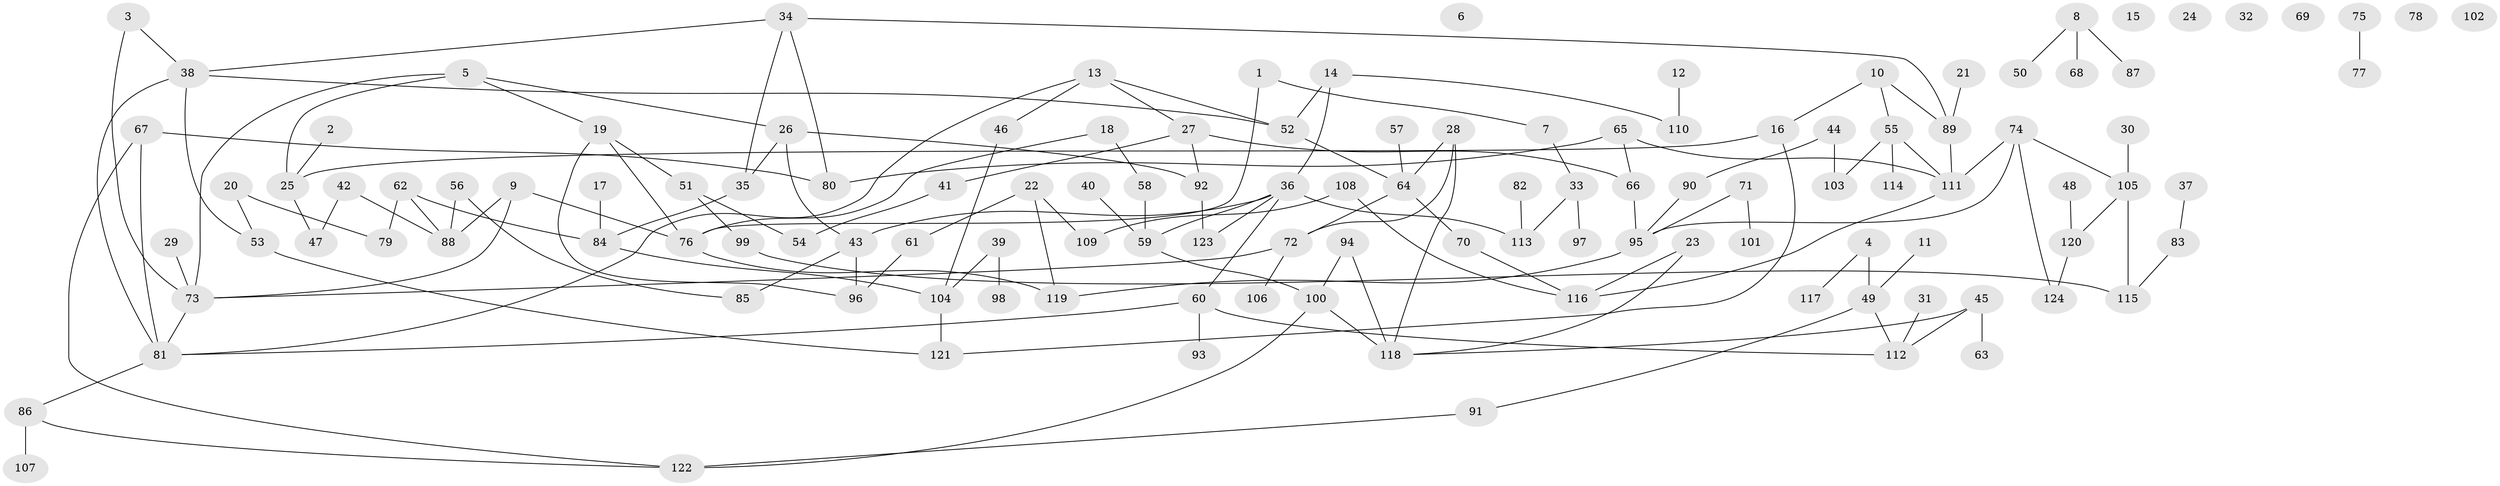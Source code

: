 // coarse degree distribution, {2: 0.208955223880597, 3: 0.3880597014925373, 4: 0.14925373134328357, 11: 0.014925373134328358, 10: 0.014925373134328358, 1: 0.13432835820895522, 6: 0.029850746268656716, 5: 0.05970149253731343}
// Generated by graph-tools (version 1.1) at 2025/48/03/04/25 22:48:30]
// undirected, 124 vertices, 155 edges
graph export_dot {
  node [color=gray90,style=filled];
  1;
  2;
  3;
  4;
  5;
  6;
  7;
  8;
  9;
  10;
  11;
  12;
  13;
  14;
  15;
  16;
  17;
  18;
  19;
  20;
  21;
  22;
  23;
  24;
  25;
  26;
  27;
  28;
  29;
  30;
  31;
  32;
  33;
  34;
  35;
  36;
  37;
  38;
  39;
  40;
  41;
  42;
  43;
  44;
  45;
  46;
  47;
  48;
  49;
  50;
  51;
  52;
  53;
  54;
  55;
  56;
  57;
  58;
  59;
  60;
  61;
  62;
  63;
  64;
  65;
  66;
  67;
  68;
  69;
  70;
  71;
  72;
  73;
  74;
  75;
  76;
  77;
  78;
  79;
  80;
  81;
  82;
  83;
  84;
  85;
  86;
  87;
  88;
  89;
  90;
  91;
  92;
  93;
  94;
  95;
  96;
  97;
  98;
  99;
  100;
  101;
  102;
  103;
  104;
  105;
  106;
  107;
  108;
  109;
  110;
  111;
  112;
  113;
  114;
  115;
  116;
  117;
  118;
  119;
  120;
  121;
  122;
  123;
  124;
  1 -- 7;
  1 -- 76;
  2 -- 25;
  3 -- 38;
  3 -- 73;
  4 -- 49;
  4 -- 117;
  5 -- 19;
  5 -- 25;
  5 -- 26;
  5 -- 73;
  7 -- 33;
  8 -- 50;
  8 -- 68;
  8 -- 87;
  9 -- 73;
  9 -- 76;
  9 -- 88;
  10 -- 16;
  10 -- 55;
  10 -- 89;
  11 -- 49;
  12 -- 110;
  13 -- 27;
  13 -- 46;
  13 -- 52;
  13 -- 81;
  14 -- 36;
  14 -- 52;
  14 -- 110;
  16 -- 25;
  16 -- 121;
  17 -- 84;
  18 -- 58;
  18 -- 76;
  19 -- 51;
  19 -- 76;
  19 -- 96;
  20 -- 53;
  20 -- 79;
  21 -- 89;
  22 -- 61;
  22 -- 109;
  22 -- 119;
  23 -- 116;
  23 -- 118;
  25 -- 47;
  26 -- 35;
  26 -- 43;
  26 -- 92;
  27 -- 41;
  27 -- 66;
  27 -- 92;
  28 -- 64;
  28 -- 72;
  28 -- 118;
  29 -- 73;
  30 -- 105;
  31 -- 112;
  33 -- 97;
  33 -- 113;
  34 -- 35;
  34 -- 38;
  34 -- 80;
  34 -- 89;
  35 -- 84;
  36 -- 43;
  36 -- 59;
  36 -- 60;
  36 -- 113;
  36 -- 123;
  37 -- 83;
  38 -- 52;
  38 -- 53;
  38 -- 81;
  39 -- 98;
  39 -- 104;
  40 -- 59;
  41 -- 54;
  42 -- 47;
  42 -- 88;
  43 -- 85;
  43 -- 96;
  44 -- 90;
  44 -- 103;
  45 -- 63;
  45 -- 112;
  45 -- 118;
  46 -- 104;
  48 -- 120;
  49 -- 91;
  49 -- 112;
  51 -- 54;
  51 -- 99;
  52 -- 64;
  53 -- 121;
  55 -- 103;
  55 -- 111;
  55 -- 114;
  56 -- 85;
  56 -- 88;
  57 -- 64;
  58 -- 59;
  59 -- 100;
  60 -- 81;
  60 -- 93;
  60 -- 112;
  61 -- 96;
  62 -- 79;
  62 -- 84;
  62 -- 88;
  64 -- 70;
  64 -- 72;
  65 -- 66;
  65 -- 80;
  65 -- 111;
  66 -- 95;
  67 -- 80;
  67 -- 81;
  67 -- 122;
  70 -- 116;
  71 -- 95;
  71 -- 101;
  72 -- 73;
  72 -- 106;
  73 -- 81;
  74 -- 95;
  74 -- 105;
  74 -- 111;
  74 -- 124;
  75 -- 77;
  76 -- 119;
  81 -- 86;
  82 -- 113;
  83 -- 115;
  84 -- 104;
  86 -- 107;
  86 -- 122;
  89 -- 111;
  90 -- 95;
  91 -- 122;
  92 -- 123;
  94 -- 100;
  94 -- 118;
  95 -- 119;
  99 -- 115;
  100 -- 118;
  100 -- 122;
  104 -- 121;
  105 -- 115;
  105 -- 120;
  108 -- 109;
  108 -- 116;
  111 -- 116;
  120 -- 124;
}

